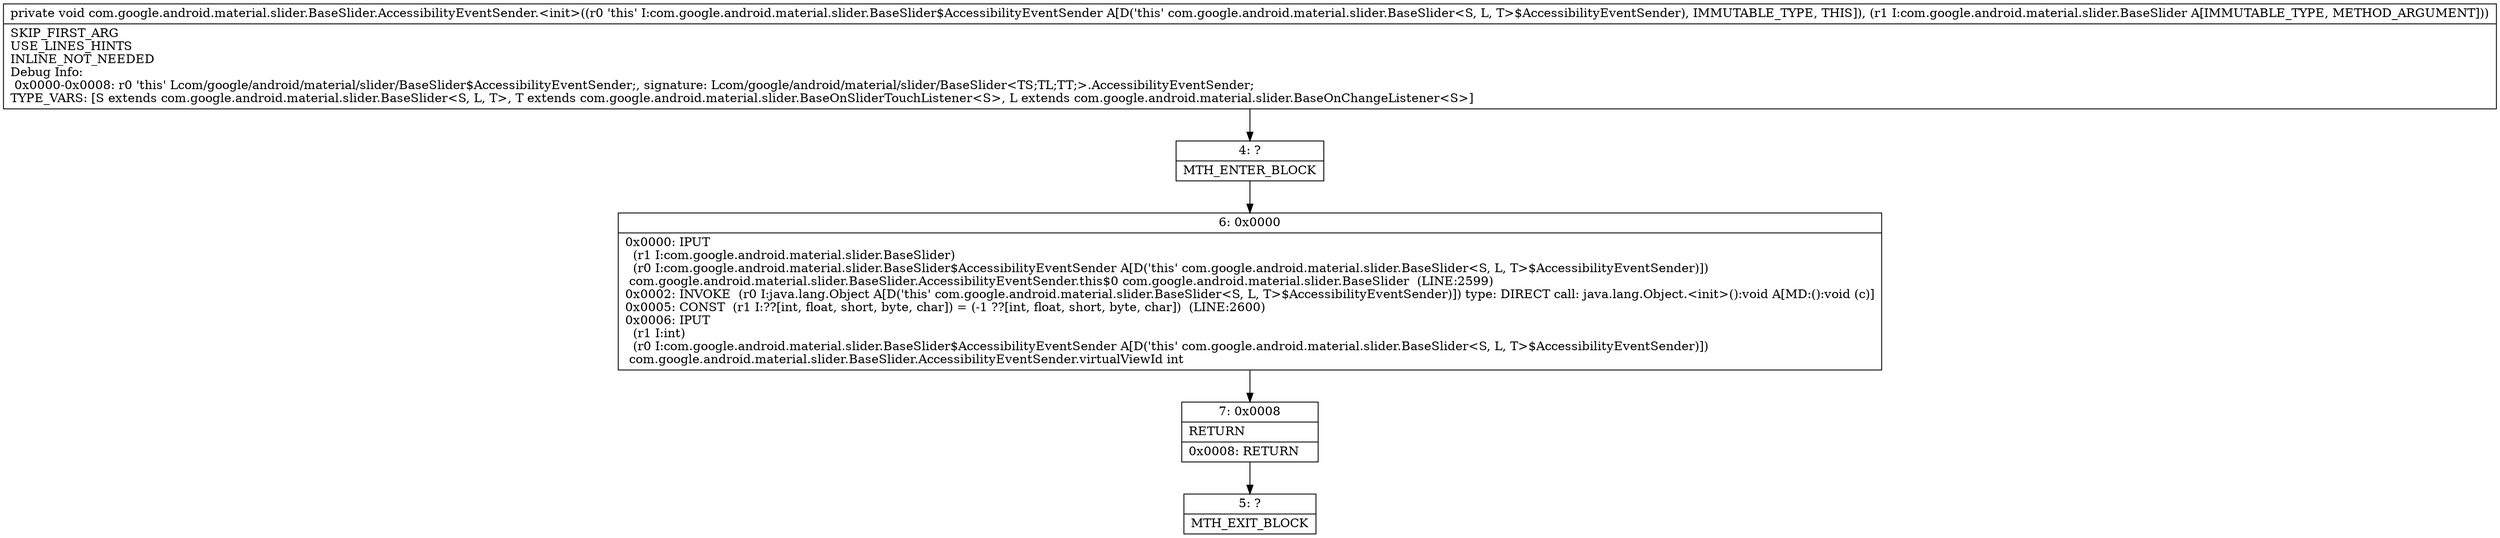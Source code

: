 digraph "CFG forcom.google.android.material.slider.BaseSlider.AccessibilityEventSender.\<init\>(Lcom\/google\/android\/material\/slider\/BaseSlider;)V" {
Node_4 [shape=record,label="{4\:\ ?|MTH_ENTER_BLOCK\l}"];
Node_6 [shape=record,label="{6\:\ 0x0000|0x0000: IPUT  \l  (r1 I:com.google.android.material.slider.BaseSlider)\l  (r0 I:com.google.android.material.slider.BaseSlider$AccessibilityEventSender A[D('this' com.google.android.material.slider.BaseSlider\<S, L, T\>$AccessibilityEventSender)])\l com.google.android.material.slider.BaseSlider.AccessibilityEventSender.this$0 com.google.android.material.slider.BaseSlider  (LINE:2599)\l0x0002: INVOKE  (r0 I:java.lang.Object A[D('this' com.google.android.material.slider.BaseSlider\<S, L, T\>$AccessibilityEventSender)]) type: DIRECT call: java.lang.Object.\<init\>():void A[MD:():void (c)]\l0x0005: CONST  (r1 I:??[int, float, short, byte, char]) = (\-1 ??[int, float, short, byte, char])  (LINE:2600)\l0x0006: IPUT  \l  (r1 I:int)\l  (r0 I:com.google.android.material.slider.BaseSlider$AccessibilityEventSender A[D('this' com.google.android.material.slider.BaseSlider\<S, L, T\>$AccessibilityEventSender)])\l com.google.android.material.slider.BaseSlider.AccessibilityEventSender.virtualViewId int \l}"];
Node_7 [shape=record,label="{7\:\ 0x0008|RETURN\l|0x0008: RETURN   \l}"];
Node_5 [shape=record,label="{5\:\ ?|MTH_EXIT_BLOCK\l}"];
MethodNode[shape=record,label="{private void com.google.android.material.slider.BaseSlider.AccessibilityEventSender.\<init\>((r0 'this' I:com.google.android.material.slider.BaseSlider$AccessibilityEventSender A[D('this' com.google.android.material.slider.BaseSlider\<S, L, T\>$AccessibilityEventSender), IMMUTABLE_TYPE, THIS]), (r1 I:com.google.android.material.slider.BaseSlider A[IMMUTABLE_TYPE, METHOD_ARGUMENT]))  | SKIP_FIRST_ARG\lUSE_LINES_HINTS\lINLINE_NOT_NEEDED\lDebug Info:\l  0x0000\-0x0008: r0 'this' Lcom\/google\/android\/material\/slider\/BaseSlider$AccessibilityEventSender;, signature: Lcom\/google\/android\/material\/slider\/BaseSlider\<TS;TL;TT;\>.AccessibilityEventSender;\lTYPE_VARS: [S extends com.google.android.material.slider.BaseSlider\<S, L, T\>, T extends com.google.android.material.slider.BaseOnSliderTouchListener\<S\>, L extends com.google.android.material.slider.BaseOnChangeListener\<S\>]\l}"];
MethodNode -> Node_4;Node_4 -> Node_6;
Node_6 -> Node_7;
Node_7 -> Node_5;
}

